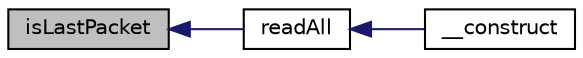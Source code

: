 digraph "isLastPacket"
{
  edge [fontname="Helvetica",fontsize="10",labelfontname="Helvetica",labelfontsize="10"];
  node [fontname="Helvetica",fontsize="10",shape=record];
  rankdir="LR";
  Node1 [label="isLastPacket",height=0.2,width=0.4,color="black", fillcolor="grey75", style="filled" fontcolor="black"];
  Node1 -> Node2 [dir="back",color="midnightblue",fontsize="10",style="solid",fontname="Helvetica"];
  Node2 [label="readAll",height=0.2,width=0.4,color="black", fillcolor="white", style="filled",URL="$class_simple_http_response.html#ae1024ef909ac3ededd6288d0c9d3e979"];
  Node2 -> Node3 [dir="back",color="midnightblue",fontsize="10",style="solid",fontname="Helvetica"];
  Node3 [label="__construct",height=0.2,width=0.4,color="black", fillcolor="white", style="filled",URL="$class_simple_http_response.html#a0850c874578cf08c368f97ce350a9f4f"];
}
